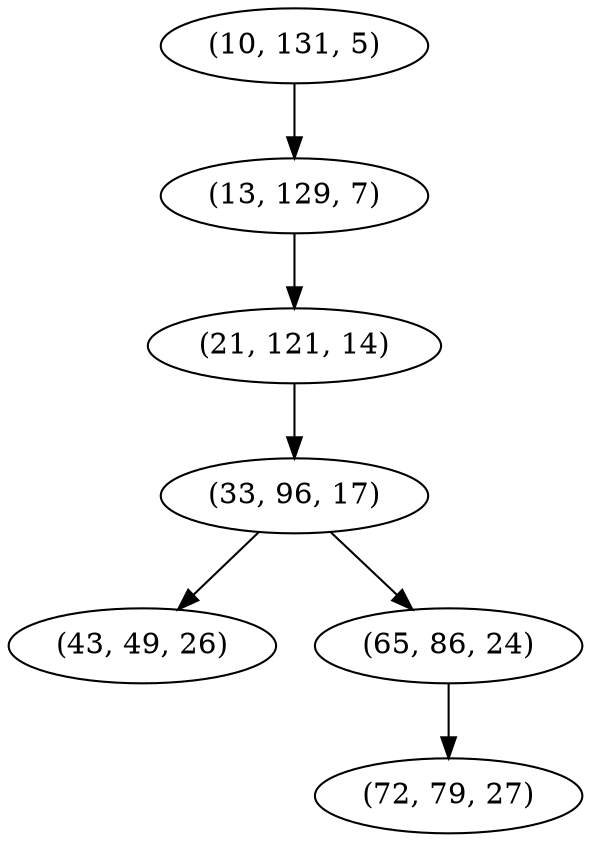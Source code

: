 digraph tree {
    "(10, 131, 5)";
    "(13, 129, 7)";
    "(21, 121, 14)";
    "(33, 96, 17)";
    "(43, 49, 26)";
    "(65, 86, 24)";
    "(72, 79, 27)";
    "(10, 131, 5)" -> "(13, 129, 7)";
    "(13, 129, 7)" -> "(21, 121, 14)";
    "(21, 121, 14)" -> "(33, 96, 17)";
    "(33, 96, 17)" -> "(43, 49, 26)";
    "(33, 96, 17)" -> "(65, 86, 24)";
    "(65, 86, 24)" -> "(72, 79, 27)";
}
